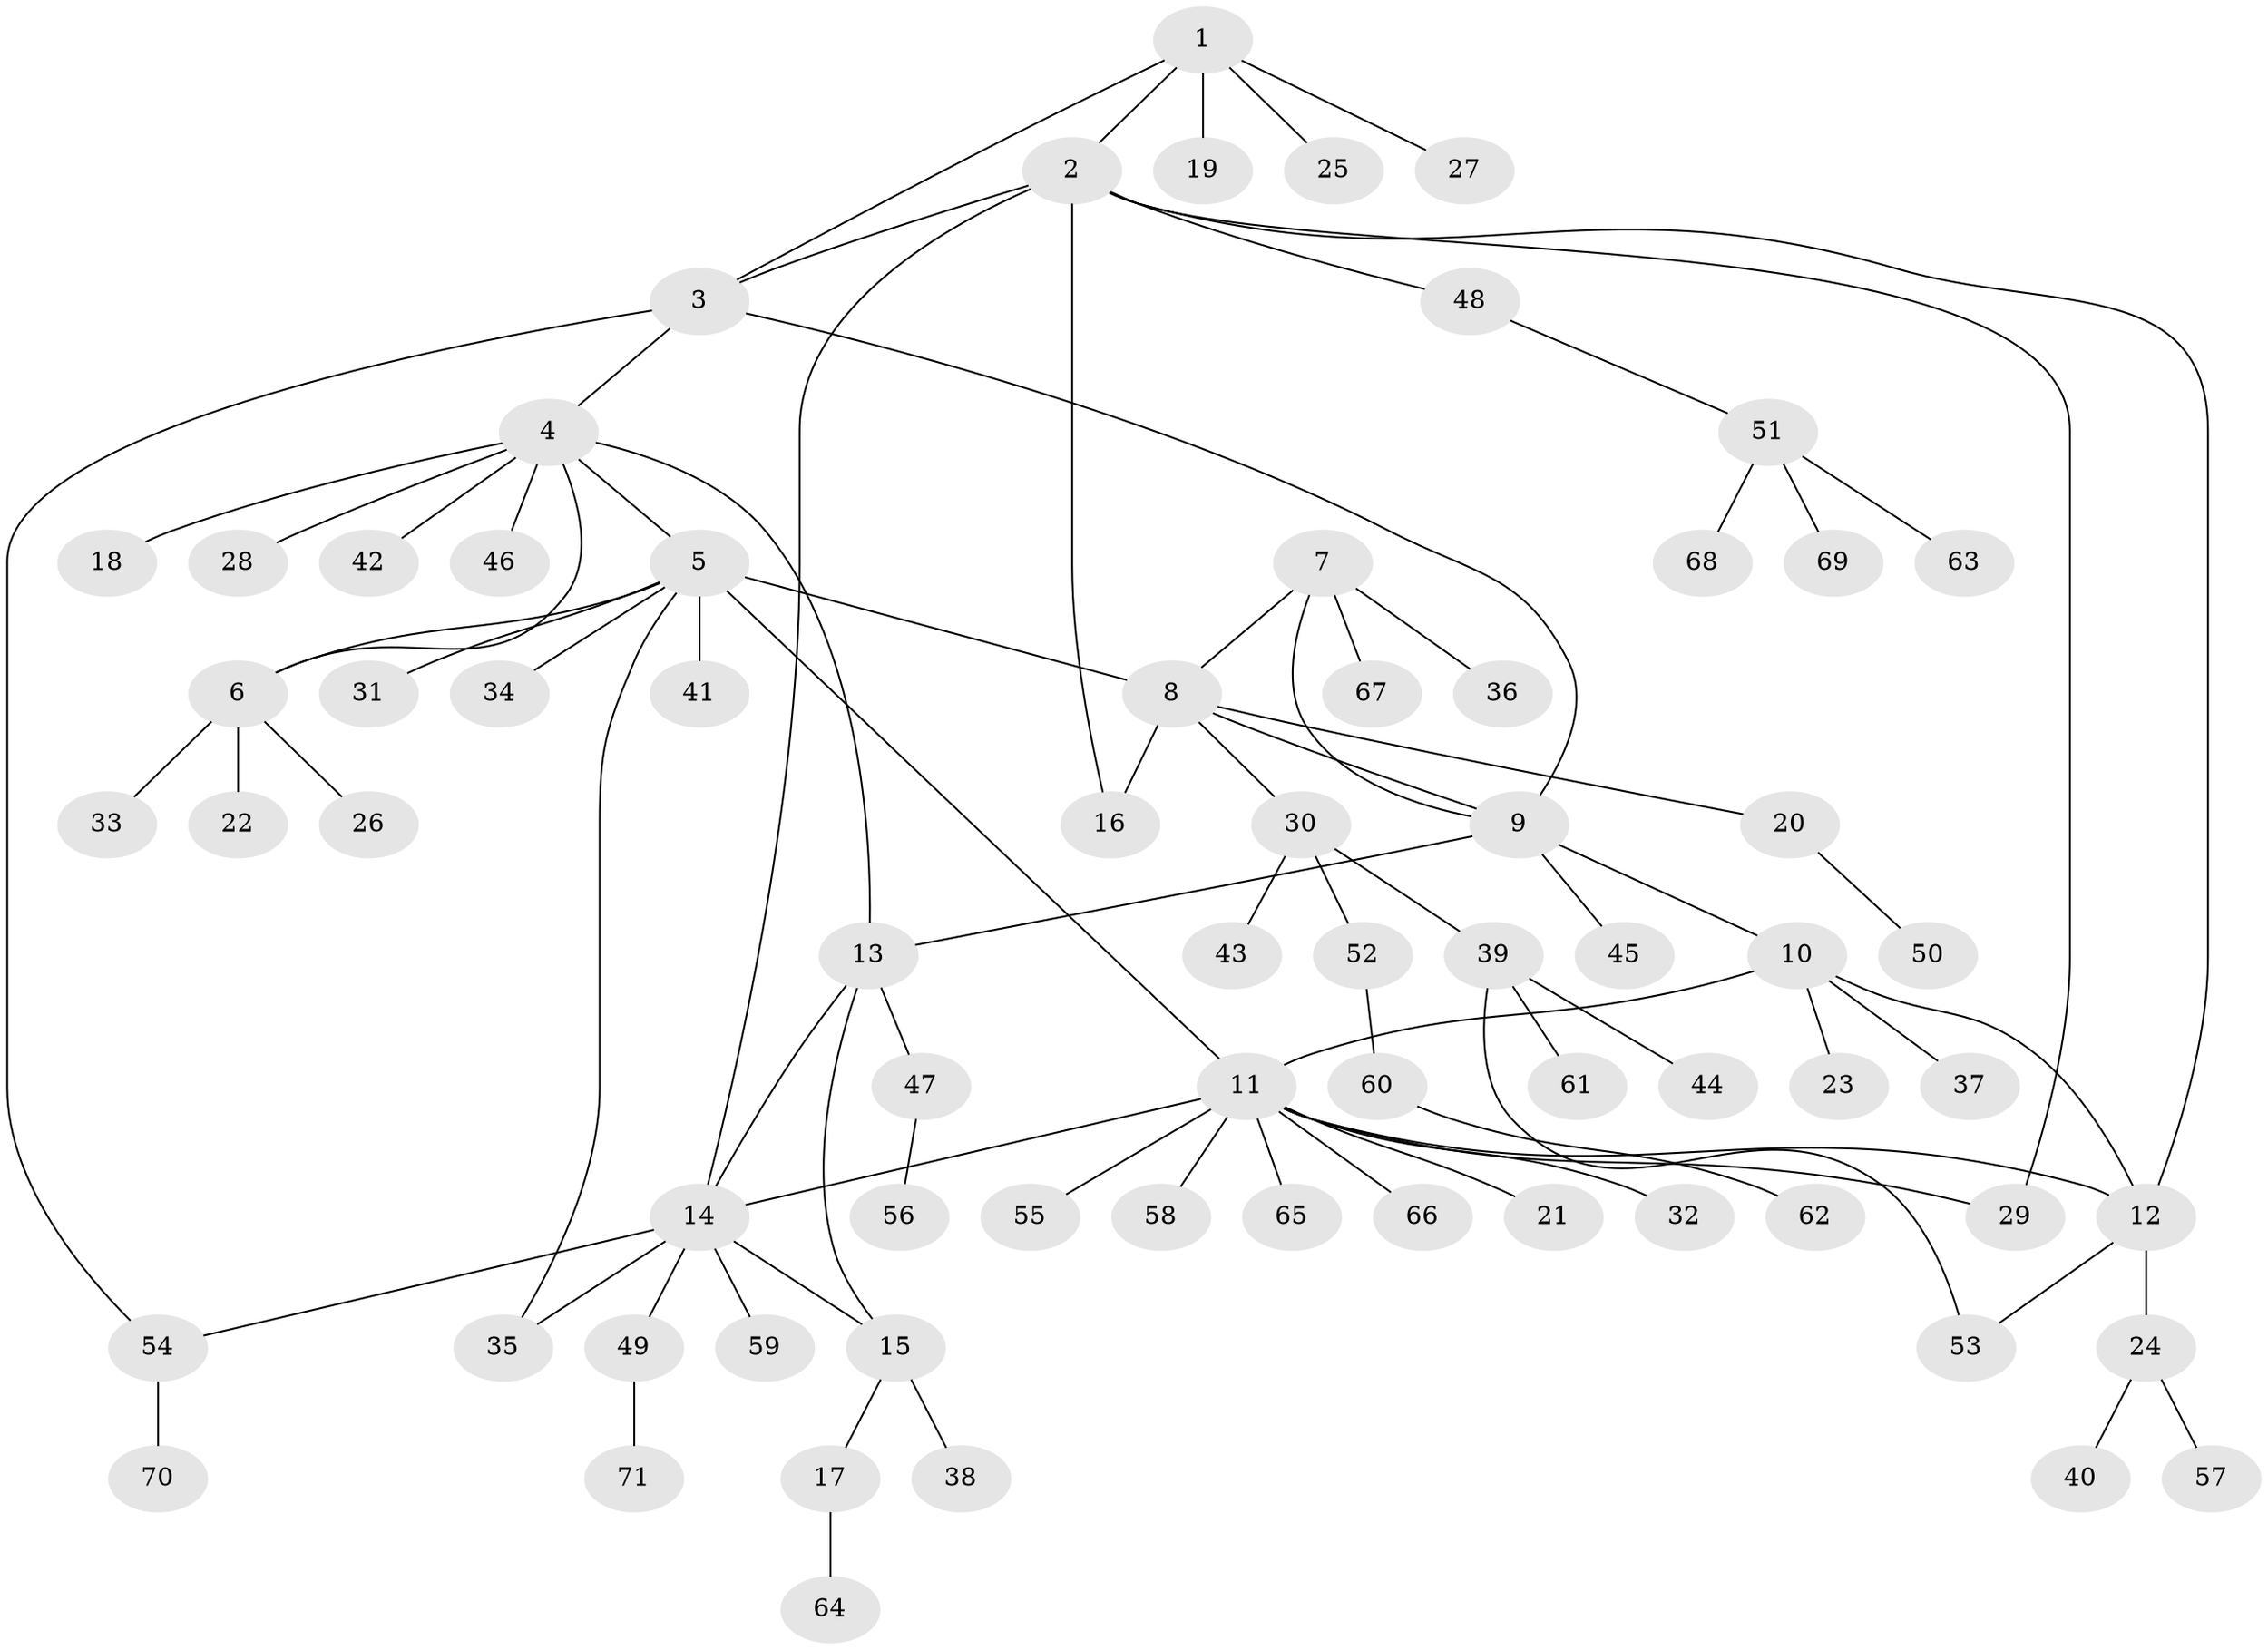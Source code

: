 // Generated by graph-tools (version 1.1) at 2025/02/03/09/25 03:02:47]
// undirected, 71 vertices, 86 edges
graph export_dot {
graph [start="1"]
  node [color=gray90,style=filled];
  1;
  2;
  3;
  4;
  5;
  6;
  7;
  8;
  9;
  10;
  11;
  12;
  13;
  14;
  15;
  16;
  17;
  18;
  19;
  20;
  21;
  22;
  23;
  24;
  25;
  26;
  27;
  28;
  29;
  30;
  31;
  32;
  33;
  34;
  35;
  36;
  37;
  38;
  39;
  40;
  41;
  42;
  43;
  44;
  45;
  46;
  47;
  48;
  49;
  50;
  51;
  52;
  53;
  54;
  55;
  56;
  57;
  58;
  59;
  60;
  61;
  62;
  63;
  64;
  65;
  66;
  67;
  68;
  69;
  70;
  71;
  1 -- 2;
  1 -- 3;
  1 -- 19;
  1 -- 25;
  1 -- 27;
  2 -- 3;
  2 -- 12;
  2 -- 14;
  2 -- 16;
  2 -- 29;
  2 -- 48;
  3 -- 4;
  3 -- 9;
  3 -- 54;
  4 -- 5;
  4 -- 6;
  4 -- 13;
  4 -- 18;
  4 -- 28;
  4 -- 42;
  4 -- 46;
  5 -- 6;
  5 -- 8;
  5 -- 11;
  5 -- 31;
  5 -- 34;
  5 -- 35;
  5 -- 41;
  6 -- 22;
  6 -- 26;
  6 -- 33;
  7 -- 8;
  7 -- 9;
  7 -- 36;
  7 -- 67;
  8 -- 9;
  8 -- 16;
  8 -- 20;
  8 -- 30;
  9 -- 10;
  9 -- 13;
  9 -- 45;
  10 -- 11;
  10 -- 12;
  10 -- 23;
  10 -- 37;
  11 -- 12;
  11 -- 14;
  11 -- 21;
  11 -- 29;
  11 -- 32;
  11 -- 55;
  11 -- 58;
  11 -- 65;
  11 -- 66;
  12 -- 24;
  12 -- 53;
  13 -- 14;
  13 -- 15;
  13 -- 47;
  14 -- 15;
  14 -- 35;
  14 -- 49;
  14 -- 54;
  14 -- 59;
  15 -- 17;
  15 -- 38;
  17 -- 64;
  20 -- 50;
  24 -- 40;
  24 -- 57;
  30 -- 39;
  30 -- 43;
  30 -- 52;
  39 -- 44;
  39 -- 53;
  39 -- 61;
  47 -- 56;
  48 -- 51;
  49 -- 71;
  51 -- 63;
  51 -- 68;
  51 -- 69;
  52 -- 60;
  54 -- 70;
  60 -- 62;
}
